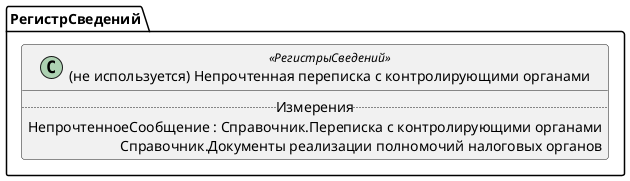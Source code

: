 ﻿@startuml УдалитьНепрочтеннаяПерепискаСКонтролирующимиОрганами
'!include templates.wsd
'..\include templates.wsd
class РегистрСведений.УдалитьНепрочтеннаяПерепискаСКонтролирующимиОрганами as "(не используется) Непрочтенная переписка с контролирующими органами" <<РегистрыСведений>>
{
..Измерения..
НепрочтенноеСообщение : Справочник.Переписка с контролирующими органами\rСправочник.Документы реализации полномочий налоговых органов
}
@enduml
